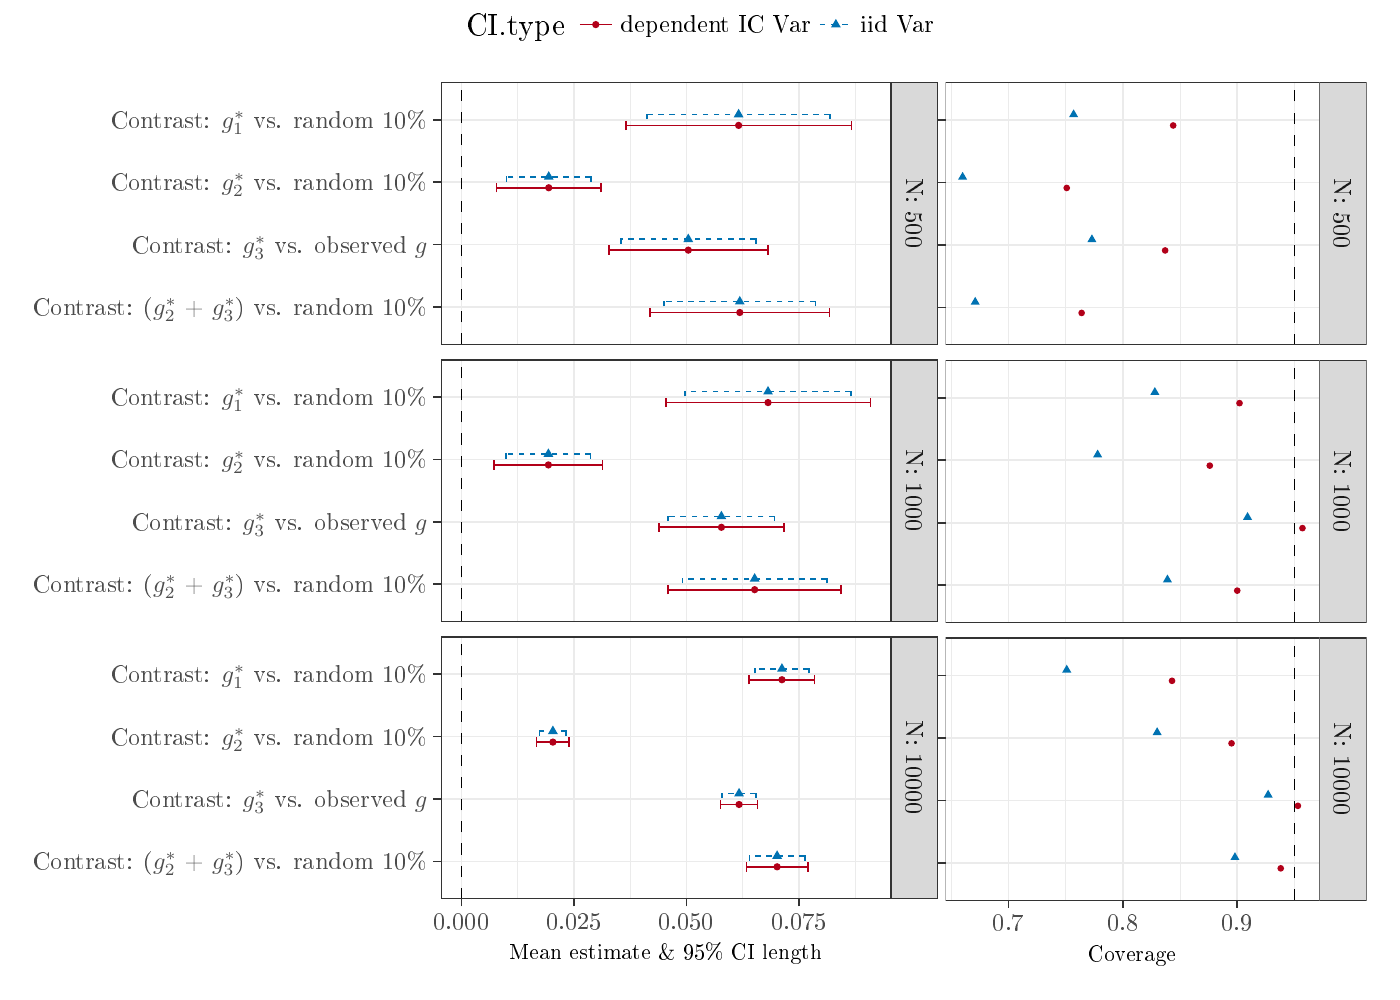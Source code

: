 % Created by tikzDevice version 0.10.1 on 2017-09-20 15:51:37
% !TEX encoding = UTF-8 Unicode
\documentclass[english]{article}
\nonstopmode

\usepackage{tikz}

\usepackage[active,tightpage,psfixbb]{preview}

\PreviewEnvironment{pgfpicture}

\setlength\PreviewBorder{0pt}

\newcommand{\SweaveOpts}[1]{}  % do not interfere with LaTeX
\newcommand{\SweaveInput}[1]{} % because they are not real TeX commands
\newcommand{\Sexpr}[1]{}       % will only be parsed by R

 % \documentclass[a4paper]{article}
\usepackage[T1]{fontenc}
\usepackage[latin9]{inputenc} % \usepackage[utf8]{inputenc}
\usepackage{geometry}
% \geometry{verbose,tmargin=2cm,bmargin=2cm,lmargin=3cm,rmargin=3cm}
\usepackage{amsthm, amsmath,amssymb} % ,amsfonts
\usepackage{setspace}
\usepackage{esint}
\usepackage[authoryear]{natbib}
\onehalfspacing

\makeatletter
\usepackage{authblk}
\usepackage[multiple]{footmisc}
\usepackage{pdflscape}
\usepackage{booktabs}

% \usepackage{jheppub}
%%\usepackage[round]{natbib}
\usepackage[colorlinks=true,urlcolor=blue]{hyperref}
\usepackage{graphicx}
\usepackage{pdflscape}
\usepackage{color}
\usepackage{float}

\definecolor{blue}{rgb}{.2,.2,.7}
\definecolor{red}{rgb}{.7,.2,.2}
\definecolor{green}{rgb}{0,.6,.3}
\definecolor{gray}{rgb}{0.45,0.45,0.45}
\newcommand{\btext}[1]{\textcolor{blue}{#1}}
\newcommand{\rtext}[1]{\textcolor{red}{#1}}
\newcommand{\gtext}[1]{\textcolor{green}{#1}}
\newcommand{\wtext}[1]{\textcolor{white}{#1}}
\newcommand{\old}[1]{\textcolor{gray}{#1}}
\definecolor{gray90}{RGB}{229,229,229}
\definecolor{gray77}{RGB}{196,196,196}
\definecolor{gray60}{RGB}{153,153,153}

\renewcommand{\thefootnote}{\alph{footnote}}
%%\newcommand{\acronym}[1]{\textsc{#1}}
%%\newcommand{\class}[1]{\mbox{\textsf{#1}}}
\newcommand{\code}[1]{\mbox{\texttt{#1}}}
\newcommand{\pkg}[1]{{\normalfont\fontseries{b}\selectfont #1}}
\newcommand{\proglang}[1]{\textsf{#1}}

\newcommand\XOR{\mathbin{\char`\^}}
\newcommand\independent{\protect\mathpalette{\protect\independenT}{\perp}}
\def\independenT#1#2{\mathrel{\rlap{$#1#2$}\mkern2mu{#1#2}}}

\theoremstyle{plain}
\newtheorem*{thm*}{\protect\theoremname}
\theoremstyle{plain}
\newtheorem*{lem*}{\protect\lemmaname}

\makeatother
\usepackage{babel}
\providecommand{\lemmaname}{Lemma}
\providecommand{\theoremname}{Theorem}


%\VignetteEngine{knitr::knitr}
%\VignetteIndexEntry{Introduction}



\begin{document}

\begin{tikzpicture}[x=1pt,y=1pt]
\definecolor{fillColor}{RGB}{255,255,255}
\path[use as bounding box,fill=fillColor,fill opacity=0.00] (0,0) rectangle (505.89,361.35);
\begin{scope}
\path[clip] (  0.00,  0.00) rectangle (505.89,361.35);
\definecolor{fillColor}{RGB}{255,255,255}

\path[fill=fillColor] (162.70,339.55) rectangle (343.19,365.38);
\end{scope}
\begin{scope}
\path[clip] (  0.00,  0.00) rectangle (505.89,361.35);
\definecolor{drawColor}{RGB}{0,0,0}

\node[text=drawColor,anchor=base west,inner sep=0pt, outer sep=0pt, scale=  1.10] at (168.39,348.68) {CI.type};
\end{scope}
\begin{scope}
\path[clip] (  0.00,  0.00) rectangle (505.89,361.35);
\definecolor{fillColor}{RGB}{255,255,255}

\path[fill=fillColor] (208.05,345.24) rectangle (222.51,359.69);
\end{scope}
\begin{scope}
\path[clip] (  0.00,  0.00) rectangle (505.89,361.35);
\definecolor{fillColor}{RGB}{178,0,25}

\path[fill=fillColor] (215.28,352.46) circle (  1.32);
\end{scope}
\begin{scope}
\path[clip] (  0.00,  0.00) rectangle (505.89,361.35);
\definecolor{drawColor}{RGB}{178,0,25}

\path[draw=drawColor,line width= 0.6pt,line join=round] (209.50,352.46) -- (221.06,352.46);
\end{scope}
\begin{scope}
\path[clip] (  0.00,  0.00) rectangle (505.89,361.35);
\definecolor{fillColor}{RGB}{255,255,255}

\path[fill=fillColor] (294.82,345.24) rectangle (309.27,359.69);
\end{scope}
\begin{scope}
\path[clip] (  0.00,  0.00) rectangle (505.89,361.35);
\definecolor{fillColor}{RGB}{0,114,178}

\path[fill=fillColor] (302.04,354.52) --
	(303.82,351.44) --
	(300.27,351.44) --
	cycle;
\end{scope}
\begin{scope}
\path[clip] (  0.00,  0.00) rectangle (505.89,361.35);
\definecolor{drawColor}{RGB}{0,114,178}

\path[draw=drawColor,line width= 0.6pt,dash pattern=on 2pt off 2pt ,line join=round] (296.26,352.46) -- (307.83,352.46);
\end{scope}
\begin{scope}
\path[clip] (  0.00,  0.00) rectangle (505.89,361.35);
\definecolor{drawColor}{RGB}{0,0,0}

\node[text=drawColor,anchor=base west,inner sep=0pt, outer sep=0pt, scale=  0.88] at (224.31,349.43) {dependent IC Var};
\end{scope}
\begin{scope}
\path[clip] (  0.00,  0.00) rectangle (505.89,361.35);
\definecolor{drawColor}{RGB}{0,0,0}

\node[text=drawColor,anchor=base west,inner sep=0pt, outer sep=0pt, scale=  0.88] at (311.08,349.43) {iid Var};
\end{scope}
\begin{scope}
\path[clip] (  0.00,  0.00) rectangle (338.95,343.58);
\definecolor{drawColor}{RGB}{255,255,255}
\definecolor{fillColor}{RGB}{255,255,255}

\path[draw=drawColor,line width= 0.6pt,line join=round,line cap=round,fill=fillColor] (  0.00,  0.00) rectangle (338.95,343.58);
\end{scope}
\begin{scope}
\path[clip] (159.38,236.88) rectangle (321.89,331.53);
\definecolor{fillColor}{RGB}{255,255,255}

\path[fill=fillColor] (159.38,236.88) rectangle (321.89,331.53);
\definecolor{drawColor}{gray}{0.92}

\path[draw=drawColor,line width= 0.3pt,line join=round] (187.09,236.88) --
	(187.09,331.53);

\path[draw=drawColor,line width= 0.3pt,line join=round] (227.72,236.88) --
	(227.72,331.53);

\path[draw=drawColor,line width= 0.3pt,line join=round] (268.35,236.88) --
	(268.35,331.53);

\path[draw=drawColor,line width= 0.3pt,line join=round] (308.99,236.88) --
	(308.99,331.53);

\path[draw=drawColor,line width= 0.6pt,line join=round] (159.38,250.40) --
	(321.89,250.40);

\path[draw=drawColor,line width= 0.6pt,line join=round] (159.38,272.94) --
	(321.89,272.94);

\path[draw=drawColor,line width= 0.6pt,line join=round] (159.38,295.47) --
	(321.89,295.47);

\path[draw=drawColor,line width= 0.6pt,line join=round] (159.38,318.01) --
	(321.89,318.01);

\path[draw=drawColor,line width= 0.6pt,line join=round] (166.77,236.88) --
	(166.77,331.53);

\path[draw=drawColor,line width= 0.6pt,line join=round] (207.40,236.88) --
	(207.40,331.53);

\path[draw=drawColor,line width= 0.6pt,line join=round] (248.04,236.88) --
	(248.04,331.53);

\path[draw=drawColor,line width= 0.6pt,line join=round] (288.67,236.88) --
	(288.67,331.53);
\definecolor{fillColor}{RGB}{0,114,178}

\path[fill=fillColor] (267.32,254.42) --
	(269.09,251.35) --
	(265.54,251.35) --
	cycle;
\definecolor{fillColor}{RGB}{178,0,25}

\path[fill=fillColor] (267.32,248.43) circle (  1.32);
\definecolor{fillColor}{RGB}{0,114,178}

\path[fill=fillColor] (248.71,276.96) --
	(250.49,273.88) --
	(246.94,273.88) --
	cycle;
\definecolor{fillColor}{RGB}{178,0,25}

\path[fill=fillColor] (248.71,270.96) circle (  1.32);
\definecolor{fillColor}{RGB}{0,114,178}

\path[fill=fillColor] (198.28,299.50) --
	(200.06,296.42) --
	(196.50,296.42) --
	cycle;
\definecolor{fillColor}{RGB}{178,0,25}

\path[fill=fillColor] (198.28,293.50) circle (  1.32);
\definecolor{fillColor}{RGB}{0,114,178}

\path[fill=fillColor] (266.90,322.04) --
	(268.67,318.96) --
	(265.12,318.96) --
	cycle;
\definecolor{fillColor}{RGB}{178,0,25}

\path[fill=fillColor] (266.90,316.04) circle (  1.32);
\definecolor{drawColor}{RGB}{0,114,178}

\path[draw=drawColor,line width= 0.6pt,dash pattern=on 2pt off 2pt ,line join=round] (294.70,250.68) --
	(294.70,254.06);

\path[draw=drawColor,line width= 0.6pt,dash pattern=on 2pt off 2pt ,line join=round] (294.70,252.37) --
	(239.93,252.37);

\path[draw=drawColor,line width= 0.6pt,dash pattern=on 2pt off 2pt ,line join=round] (239.93,250.68) --
	(239.93,254.06);
\definecolor{drawColor}{RGB}{178,0,25}

\path[draw=drawColor,line width= 0.6pt,line join=round] (299.68,246.74) --
	(299.68,250.12);

\path[draw=drawColor,line width= 0.6pt,line join=round] (299.68,248.43) --
	(234.95,248.43);

\path[draw=drawColor,line width= 0.6pt,line join=round] (234.95,246.74) --
	(234.95,250.12);
\definecolor{drawColor}{RGB}{0,114,178}

\path[draw=drawColor,line width= 0.6pt,dash pattern=on 2pt off 2pt ,line join=round] (273.07,273.22) --
	(273.07,276.60);

\path[draw=drawColor,line width= 0.6pt,dash pattern=on 2pt off 2pt ,line join=round] (273.07,274.91) --
	(224.35,274.91);

\path[draw=drawColor,line width= 0.6pt,dash pattern=on 2pt off 2pt ,line join=round] (224.35,273.22) --
	(224.35,276.60);
\definecolor{drawColor}{RGB}{178,0,25}

\path[draw=drawColor,line width= 0.6pt,line join=round] (277.43,269.27) --
	(277.43,272.66);

\path[draw=drawColor,line width= 0.6pt,line join=round] (277.43,270.96) --
	(220.00,270.96);

\path[draw=drawColor,line width= 0.6pt,line join=round] (220.00,269.27) --
	(220.00,272.66);
\definecolor{drawColor}{RGB}{0,114,178}

\path[draw=drawColor,line width= 0.6pt,dash pattern=on 2pt off 2pt ,line join=round] (213.55,295.76) --
	(213.55,299.14);

\path[draw=drawColor,line width= 0.6pt,dash pattern=on 2pt off 2pt ,line join=round] (213.55,297.45) --
	(183.01,297.45);

\path[draw=drawColor,line width= 0.6pt,dash pattern=on 2pt off 2pt ,line join=round] (183.01,295.76) --
	(183.01,299.14);
\definecolor{drawColor}{RGB}{178,0,25}

\path[draw=drawColor,line width= 0.6pt,line join=round] (217.19,291.81) --
	(217.19,295.19);

\path[draw=drawColor,line width= 0.6pt,line join=round] (217.19,293.50) --
	(179.37,293.50);

\path[draw=drawColor,line width= 0.6pt,line join=round] (179.37,291.81) --
	(179.37,295.19);
\definecolor{drawColor}{RGB}{0,114,178}

\path[draw=drawColor,line width= 0.6pt,dash pattern=on 2pt off 2pt ,line join=round] (299.91,318.29) --
	(299.91,321.67);

\path[draw=drawColor,line width= 0.6pt,dash pattern=on 2pt off 2pt ,line join=round] (299.91,319.98) --
	(233.88,319.98);

\path[draw=drawColor,line width= 0.6pt,dash pattern=on 2pt off 2pt ,line join=round] (233.88,318.29) --
	(233.88,321.67);
\definecolor{drawColor}{RGB}{178,0,25}

\path[draw=drawColor,line width= 0.6pt,line join=round] (307.65,314.35) --
	(307.65,317.73);

\path[draw=drawColor,line width= 0.6pt,line join=round] (307.65,316.04) --
	(226.14,316.04);

\path[draw=drawColor,line width= 0.6pt,line join=round] (226.14,314.35) --
	(226.14,317.73);
\definecolor{drawColor}{RGB}{0,0,0}

\path[draw=drawColor,line width= 0.6pt,dash pattern=on 4pt off 4pt ,line join=round] (166.77,236.88) -- (166.77,331.53);
\definecolor{drawColor}{gray}{0.20}

\path[draw=drawColor,line width= 0.6pt,line join=round,line cap=round] (159.38,236.88) rectangle (321.89,331.53);
\end{scope}
\begin{scope}
\path[clip] (159.38,136.72) rectangle (321.89,231.38);
\definecolor{fillColor}{RGB}{255,255,255}

\path[fill=fillColor] (159.38,136.72) rectangle (321.89,231.38);
\definecolor{drawColor}{gray}{0.92}

\path[draw=drawColor,line width= 0.3pt,line join=round] (187.09,136.72) --
	(187.09,231.38);

\path[draw=drawColor,line width= 0.3pt,line join=round] (227.72,136.72) --
	(227.72,231.38);

\path[draw=drawColor,line width= 0.3pt,line join=round] (268.35,136.72) --
	(268.35,231.38);

\path[draw=drawColor,line width= 0.3pt,line join=round] (308.99,136.72) --
	(308.99,231.38);

\path[draw=drawColor,line width= 0.6pt,line join=round] (159.38,150.24) --
	(321.89,150.24);

\path[draw=drawColor,line width= 0.6pt,line join=round] (159.38,172.78) --
	(321.89,172.78);

\path[draw=drawColor,line width= 0.6pt,line join=round] (159.38,195.32) --
	(321.89,195.32);

\path[draw=drawColor,line width= 0.6pt,line join=round] (159.38,217.86) --
	(321.89,217.86);

\path[draw=drawColor,line width= 0.6pt,line join=round] (166.77,136.72) --
	(166.77,231.38);

\path[draw=drawColor,line width= 0.6pt,line join=round] (207.40,136.72) --
	(207.40,231.38);

\path[draw=drawColor,line width= 0.6pt,line join=round] (248.04,136.72) --
	(248.04,231.38);

\path[draw=drawColor,line width= 0.6pt,line join=round] (288.67,136.72) --
	(288.67,231.38);
\definecolor{fillColor}{RGB}{0,114,178}

\path[fill=fillColor] (272.69,154.27) --
	(274.47,151.19) --
	(270.91,151.19) --
	cycle;
\definecolor{fillColor}{RGB}{178,0,25}

\path[fill=fillColor] (272.69,148.27) circle (  1.32);
\definecolor{fillColor}{RGB}{0,114,178}

\path[fill=fillColor] (260.68,176.80) --
	(262.45,173.73) --
	(258.90,173.73) --
	cycle;
\definecolor{fillColor}{RGB}{178,0,25}

\path[fill=fillColor] (260.68,170.81) circle (  1.32);
\definecolor{fillColor}{RGB}{0,114,178}

\path[fill=fillColor] (198.16,199.34) --
	(199.94,196.26) --
	(196.38,196.26) --
	cycle;
\definecolor{fillColor}{RGB}{178,0,25}

\path[fill=fillColor] (198.16,193.35) circle (  1.32);
\definecolor{fillColor}{RGB}{0,114,178}

\path[fill=fillColor] (277.52,221.88) --
	(279.30,218.80) --
	(275.75,218.80) --
	cycle;
\definecolor{fillColor}{RGB}{178,0,25}

\path[fill=fillColor] (277.52,215.88) circle (  1.32);
\definecolor{drawColor}{RGB}{0,114,178}

\path[draw=drawColor,line width= 0.6pt,dash pattern=on 2pt off 2pt ,line join=round] (298.77,150.53) --
	(298.77,153.91);

\path[draw=drawColor,line width= 0.6pt,dash pattern=on 2pt off 2pt ,line join=round] (298.77,152.22) --
	(246.61,152.22);

\path[draw=drawColor,line width= 0.6pt,dash pattern=on 2pt off 2pt ,line join=round] (246.61,150.53) --
	(246.61,153.91);
\definecolor{drawColor}{RGB}{178,0,25}

\path[draw=drawColor,line width= 0.6pt,line join=round] (303.89,146.58) --
	(303.89,149.96);

\path[draw=drawColor,line width= 0.6pt,line join=round] (303.89,148.27) --
	(241.48,148.27);

\path[draw=drawColor,line width= 0.6pt,line join=round] (241.48,146.58) --
	(241.48,149.96);
\definecolor{drawColor}{RGB}{0,114,178}

\path[draw=drawColor,line width= 0.6pt,dash pattern=on 2pt off 2pt ,line join=round] (279.88,173.06) --
	(279.88,176.44);

\path[draw=drawColor,line width= 0.6pt,dash pattern=on 2pt off 2pt ,line join=round] (279.88,174.75) --
	(241.47,174.75);

\path[draw=drawColor,line width= 0.6pt,dash pattern=on 2pt off 2pt ,line join=round] (241.47,173.06) --
	(241.47,176.44);
\definecolor{drawColor}{RGB}{178,0,25}

\path[draw=drawColor,line width= 0.6pt,line join=round] (283.18,169.12) --
	(283.18,172.50);

\path[draw=drawColor,line width= 0.6pt,line join=round] (283.18,170.81) --
	(238.18,170.81);

\path[draw=drawColor,line width= 0.6pt,line join=round] (238.18,169.12) --
	(238.18,172.50);
\definecolor{drawColor}{RGB}{0,114,178}

\path[draw=drawColor,line width= 0.6pt,dash pattern=on 2pt off 2pt ,line join=round] (213.40,195.60) --
	(213.40,198.98);

\path[draw=drawColor,line width= 0.6pt,dash pattern=on 2pt off 2pt ,line join=round] (213.40,197.29) --
	(182.92,197.29);

\path[draw=drawColor,line width= 0.6pt,dash pattern=on 2pt off 2pt ,line join=round] (182.92,195.60) --
	(182.92,198.98);
\definecolor{drawColor}{RGB}{178,0,25}

\path[draw=drawColor,line width= 0.6pt,line join=round] (217.75,191.66) --
	(217.75,195.04);

\path[draw=drawColor,line width= 0.6pt,line join=round] (217.75,193.35) --
	(178.57,193.35);

\path[draw=drawColor,line width= 0.6pt,line join=round] (178.57,191.66) --
	(178.57,195.04);
\definecolor{drawColor}{RGB}{0,114,178}

\path[draw=drawColor,line width= 0.6pt,dash pattern=on 2pt off 2pt ,line join=round] (307.51,218.14) --
	(307.51,221.52);

\path[draw=drawColor,line width= 0.6pt,dash pattern=on 2pt off 2pt ,line join=round] (307.51,219.83) --
	(247.54,219.83);

\path[draw=drawColor,line width= 0.6pt,dash pattern=on 2pt off 2pt ,line join=round] (247.54,218.14) --
	(247.54,221.52);
\definecolor{drawColor}{RGB}{178,0,25}

\path[draw=drawColor,line width= 0.6pt,line join=round] (314.50,214.19) --
	(314.50,217.57);

\path[draw=drawColor,line width= 0.6pt,line join=round] (314.50,215.88) --
	(240.55,215.88);

\path[draw=drawColor,line width= 0.6pt,line join=round] (240.55,214.19) --
	(240.55,217.57);
\definecolor{drawColor}{RGB}{0,0,0}

\path[draw=drawColor,line width= 0.6pt,dash pattern=on 4pt off 4pt ,line join=round] (166.77,136.72) -- (166.77,231.38);
\definecolor{drawColor}{gray}{0.20}

\path[draw=drawColor,line width= 0.6pt,line join=round,line cap=round] (159.38,136.72) rectangle (321.89,231.38);
\end{scope}
\begin{scope}
\path[clip] (159.38, 36.56) rectangle (321.89,131.22);
\definecolor{fillColor}{RGB}{255,255,255}

\path[fill=fillColor] (159.38, 36.56) rectangle (321.89,131.22);
\definecolor{drawColor}{gray}{0.92}

\path[draw=drawColor,line width= 0.3pt,line join=round] (187.09, 36.56) --
	(187.09,131.22);

\path[draw=drawColor,line width= 0.3pt,line join=round] (227.72, 36.56) --
	(227.72,131.22);

\path[draw=drawColor,line width= 0.3pt,line join=round] (268.35, 36.56) --
	(268.35,131.22);

\path[draw=drawColor,line width= 0.3pt,line join=round] (308.99, 36.56) --
	(308.99,131.22);

\path[draw=drawColor,line width= 0.6pt,line join=round] (159.38, 50.09) --
	(321.89, 50.09);

\path[draw=drawColor,line width= 0.6pt,line join=round] (159.38, 72.62) --
	(321.89, 72.62);

\path[draw=drawColor,line width= 0.6pt,line join=round] (159.38, 95.16) --
	(321.89, 95.16);

\path[draw=drawColor,line width= 0.6pt,line join=round] (159.38,117.70) --
	(321.89,117.70);

\path[draw=drawColor,line width= 0.6pt,line join=round] (166.77, 36.56) --
	(166.77,131.22);

\path[draw=drawColor,line width= 0.6pt,line join=round] (207.40, 36.56) --
	(207.40,131.22);

\path[draw=drawColor,line width= 0.6pt,line join=round] (248.04, 36.56) --
	(248.04,131.22);

\path[draw=drawColor,line width= 0.6pt,line join=round] (288.67, 36.56) --
	(288.67,131.22);
\definecolor{fillColor}{RGB}{0,114,178}

\path[fill=fillColor] (280.81, 54.11) --
	(282.59, 51.03) --
	(279.03, 51.03) --
	cycle;
\definecolor{fillColor}{RGB}{178,0,25}

\path[fill=fillColor] (280.81, 48.12) circle (  1.32);
\definecolor{fillColor}{RGB}{0,114,178}

\path[fill=fillColor] (267.06, 76.65) --
	(268.83, 73.57) --
	(265.28, 73.57) --
	cycle;
\definecolor{fillColor}{RGB}{178,0,25}

\path[fill=fillColor] (267.06, 70.65) circle (  1.32);
\definecolor{fillColor}{RGB}{0,114,178}

\path[fill=fillColor] (199.79, 99.19) --
	(201.56, 96.11) --
	(198.01, 96.11) --
	cycle;
\definecolor{fillColor}{RGB}{178,0,25}

\path[fill=fillColor] (199.79, 93.19) circle (  1.32);
\definecolor{fillColor}{RGB}{0,114,178}

\path[fill=fillColor] (282.55,121.72) --
	(284.33,118.64) --
	(280.77,118.64) --
	cycle;
\definecolor{fillColor}{RGB}{178,0,25}

\path[fill=fillColor] (282.55,115.73) circle (  1.32);
\definecolor{drawColor}{RGB}{0,114,178}

\path[draw=drawColor,line width= 0.6pt,dash pattern=on 2pt off 2pt ,line join=round] (290.83, 50.37) --
	(290.83, 53.75);

\path[draw=drawColor,line width= 0.6pt,dash pattern=on 2pt off 2pt ,line join=round] (290.83, 52.06) --
	(270.79, 52.06);

\path[draw=drawColor,line width= 0.6pt,dash pattern=on 2pt off 2pt ,line join=round] (270.79, 50.37) --
	(270.79, 53.75);
\definecolor{drawColor}{RGB}{178,0,25}

\path[draw=drawColor,line width= 0.6pt,line join=round] (291.93, 46.42) --
	(291.93, 49.81);

\path[draw=drawColor,line width= 0.6pt,line join=round] (291.93, 48.12) --
	(269.69, 48.12);

\path[draw=drawColor,line width= 0.6pt,line join=round] (269.69, 46.42) --
	(269.69, 49.81);
\definecolor{drawColor}{RGB}{0,114,178}

\path[draw=drawColor,line width= 0.6pt,dash pattern=on 2pt off 2pt ,line join=round] (273.16, 72.91) --
	(273.16, 76.29);

\path[draw=drawColor,line width= 0.6pt,dash pattern=on 2pt off 2pt ,line join=round] (273.16, 74.60) --
	(260.96, 74.60);

\path[draw=drawColor,line width= 0.6pt,dash pattern=on 2pt off 2pt ,line join=round] (260.96, 72.91) --
	(260.96, 76.29);
\definecolor{drawColor}{RGB}{178,0,25}

\path[draw=drawColor,line width= 0.6pt,line join=round] (273.75, 68.96) --
	(273.75, 72.34);

\path[draw=drawColor,line width= 0.6pt,line join=round] (273.75, 70.65) --
	(260.36, 70.65);

\path[draw=drawColor,line width= 0.6pt,line join=round] (260.36, 68.96) --
	(260.36, 72.34);
\definecolor{drawColor}{RGB}{0,114,178}

\path[draw=drawColor,line width= 0.6pt,dash pattern=on 2pt off 2pt ,line join=round] (204.64, 95.44) --
	(204.64, 98.82);

\path[draw=drawColor,line width= 0.6pt,dash pattern=on 2pt off 2pt ,line join=round] (204.64, 97.13) --
	(194.93, 97.13);

\path[draw=drawColor,line width= 0.6pt,dash pattern=on 2pt off 2pt ,line join=round] (194.93, 95.44) --
	(194.93, 98.82);
\definecolor{drawColor}{RGB}{178,0,25}

\path[draw=drawColor,line width= 0.6pt,line join=round] (205.68, 91.50) --
	(205.68, 94.88);

\path[draw=drawColor,line width= 0.6pt,line join=round] (205.68, 93.19) --
	(193.90, 93.19);

\path[draw=drawColor,line width= 0.6pt,line join=round] (193.90, 91.50) --
	(193.90, 94.88);
\definecolor{drawColor}{RGB}{0,114,178}

\path[draw=drawColor,line width= 0.6pt,dash pattern=on 2pt off 2pt ,line join=round] (292.26,117.98) --
	(292.26,121.36);

\path[draw=drawColor,line width= 0.6pt,dash pattern=on 2pt off 2pt ,line join=round] (292.26,119.67) --
	(272.84,119.67);

\path[draw=drawColor,line width= 0.6pt,dash pattern=on 2pt off 2pt ,line join=round] (272.84,117.98) --
	(272.84,121.36);
\definecolor{drawColor}{RGB}{178,0,25}

\path[draw=drawColor,line width= 0.6pt,line join=round] (294.37,114.04) --
	(294.37,117.42);

\path[draw=drawColor,line width= 0.6pt,line join=round] (294.37,115.73) --
	(270.73,115.73);

\path[draw=drawColor,line width= 0.6pt,line join=round] (270.73,114.04) --
	(270.73,117.42);
\definecolor{drawColor}{RGB}{0,0,0}

\path[draw=drawColor,line width= 0.6pt,dash pattern=on 4pt off 4pt ,line join=round] (166.77, 36.56) -- (166.77,131.22);
\definecolor{drawColor}{gray}{0.20}

\path[draw=drawColor,line width= 0.6pt,line join=round,line cap=round] (159.38, 36.56) rectangle (321.89,131.22);
\end{scope}
\begin{scope}
\path[clip] (321.89,236.88) rectangle (338.95,331.53);
\definecolor{drawColor}{gray}{0.20}
\definecolor{fillColor}{gray}{0.85}

\path[draw=drawColor,line width= 0.6pt,line join=round,line cap=round,fill=fillColor] (321.89,236.88) rectangle (338.95,331.53);
\definecolor{drawColor}{gray}{0.10}

\node[text=drawColor,rotate=-90.00,anchor=base,inner sep=0pt, outer sep=0pt, scale=  0.88] at (327.39,284.21) {N: 500};
\end{scope}
\begin{scope}
\path[clip] (321.89,136.72) rectangle (338.95,231.38);
\definecolor{drawColor}{gray}{0.20}
\definecolor{fillColor}{gray}{0.85}

\path[draw=drawColor,line width= 0.6pt,line join=round,line cap=round,fill=fillColor] (321.89,136.72) rectangle (338.95,231.38);
\definecolor{drawColor}{gray}{0.10}

\node[text=drawColor,rotate=-90.00,anchor=base,inner sep=0pt, outer sep=0pt, scale=  0.88] at (327.39,184.05) {N: 1000};
\end{scope}
\begin{scope}
\path[clip] (321.89, 36.56) rectangle (338.95,131.22);
\definecolor{drawColor}{gray}{0.20}
\definecolor{fillColor}{gray}{0.85}

\path[draw=drawColor,line width= 0.6pt,line join=round,line cap=round,fill=fillColor] (321.89, 36.56) rectangle (338.95,131.22);
\definecolor{drawColor}{gray}{0.10}

\node[text=drawColor,rotate=-90.00,anchor=base,inner sep=0pt, outer sep=0pt, scale=  0.88] at (327.39, 83.89) {N: 10000};
\end{scope}
\begin{scope}
\path[clip] (  0.00,  0.00) rectangle (505.89,361.35);
\definecolor{drawColor}{gray}{0.20}

\path[draw=drawColor,line width= 0.6pt,line join=round] (166.77, 33.81) --
	(166.77, 36.56);

\path[draw=drawColor,line width= 0.6pt,line join=round] (207.40, 33.81) --
	(207.40, 36.56);

\path[draw=drawColor,line width= 0.6pt,line join=round] (248.04, 33.81) --
	(248.04, 36.56);

\path[draw=drawColor,line width= 0.6pt,line join=round] (288.67, 33.81) --
	(288.67, 36.56);
\end{scope}
\begin{scope}
\path[clip] (  0.00,  0.00) rectangle (505.89,361.35);
\definecolor{drawColor}{gray}{0.30}

\node[text=drawColor,anchor=base,inner sep=0pt, outer sep=0pt, scale=  0.88] at (166.77, 25.55) {0.000};

\node[text=drawColor,anchor=base,inner sep=0pt, outer sep=0pt, scale=  0.88] at (207.40, 25.55) {0.025};

\node[text=drawColor,anchor=base,inner sep=0pt, outer sep=0pt, scale=  0.88] at (248.04, 25.55) {0.050};

\node[text=drawColor,anchor=base,inner sep=0pt, outer sep=0pt, scale=  0.88] at (288.67, 25.55) {0.075};
\end{scope}
\begin{scope}
\path[clip] (  0.00,  0.00) rectangle (505.89,361.35);
\definecolor{drawColor}{gray}{0.30}

\node[text=drawColor,anchor=base east,inner sep=0pt, outer sep=0pt, scale=  0.88] at (154.43,247.37) {Contrast: ($g^*_2$ + $g^*_3$) vs. random 10\%};

\node[text=drawColor,anchor=base east,inner sep=0pt, outer sep=0pt, scale=  0.88] at (154.43,269.91) {Contrast: $g^*_3$ vs. observed $g$};

\node[text=drawColor,anchor=base east,inner sep=0pt, outer sep=0pt, scale=  0.88] at (154.43,292.44) {Contrast: $g^*_2$ vs. random 10\%};

\node[text=drawColor,anchor=base east,inner sep=0pt, outer sep=0pt, scale=  0.88] at (154.43,314.98) {Contrast: $g^*_1$ vs. random 10\%};
\end{scope}
\begin{scope}
\path[clip] (  0.00,  0.00) rectangle (505.89,361.35);
\definecolor{drawColor}{gray}{0.20}

\path[draw=drawColor,line width= 0.6pt,line join=round] (156.63,250.40) --
	(159.38,250.40);

\path[draw=drawColor,line width= 0.6pt,line join=round] (156.63,272.94) --
	(159.38,272.94);

\path[draw=drawColor,line width= 0.6pt,line join=round] (156.63,295.47) --
	(159.38,295.47);

\path[draw=drawColor,line width= 0.6pt,line join=round] (156.63,318.01) --
	(159.38,318.01);
\end{scope}
\begin{scope}
\path[clip] (  0.00,  0.00) rectangle (505.89,361.35);
\definecolor{drawColor}{gray}{0.30}

\node[text=drawColor,anchor=base east,inner sep=0pt, outer sep=0pt, scale=  0.88] at (154.43,147.21) {Contrast: ($g^*_2$ + $g^*_3$) vs. random 10\%};

\node[text=drawColor,anchor=base east,inner sep=0pt, outer sep=0pt, scale=  0.88] at (154.43,169.75) {Contrast: $g^*_3$ vs. observed $g$};

\node[text=drawColor,anchor=base east,inner sep=0pt, outer sep=0pt, scale=  0.88] at (154.43,192.29) {Contrast: $g^*_2$ vs. random 10\%};

\node[text=drawColor,anchor=base east,inner sep=0pt, outer sep=0pt, scale=  0.88] at (154.43,214.82) {Contrast: $g^*_1$ vs. random 10\%};
\end{scope}
\begin{scope}
\path[clip] (  0.00,  0.00) rectangle (505.89,361.35);
\definecolor{drawColor}{gray}{0.20}

\path[draw=drawColor,line width= 0.6pt,line join=round] (156.63,150.24) --
	(159.38,150.24);

\path[draw=drawColor,line width= 0.6pt,line join=round] (156.63,172.78) --
	(159.38,172.78);

\path[draw=drawColor,line width= 0.6pt,line join=round] (156.63,195.32) --
	(159.38,195.32);

\path[draw=drawColor,line width= 0.6pt,line join=round] (156.63,217.86) --
	(159.38,217.86);
\end{scope}
\begin{scope}
\path[clip] (  0.00,  0.00) rectangle (505.89,361.35);
\definecolor{drawColor}{gray}{0.30}

\node[text=drawColor,anchor=base east,inner sep=0pt, outer sep=0pt, scale=  0.88] at (154.43, 47.06) {Contrast: ($g^*_2$ + $g^*_3$) vs. random 10\%};

\node[text=drawColor,anchor=base east,inner sep=0pt, outer sep=0pt, scale=  0.88] at (154.43, 69.59) {Contrast: $g^*_3$ vs. observed $g$};

\node[text=drawColor,anchor=base east,inner sep=0pt, outer sep=0pt, scale=  0.88] at (154.43, 92.13) {Contrast: $g^*_2$ vs. random 10\%};

\node[text=drawColor,anchor=base east,inner sep=0pt, outer sep=0pt, scale=  0.88] at (154.43,114.67) {Contrast: $g^*_1$ vs. random 10\%};
\end{scope}
\begin{scope}
\path[clip] (  0.00,  0.00) rectangle (505.89,361.35);
\definecolor{drawColor}{gray}{0.20}

\path[draw=drawColor,line width= 0.6pt,line join=round] (156.63, 50.09) --
	(159.38, 50.09);

\path[draw=drawColor,line width= 0.6pt,line join=round] (156.63, 72.62) --
	(159.38, 72.62);

\path[draw=drawColor,line width= 0.6pt,line join=round] (156.63, 95.16) --
	(159.38, 95.16);

\path[draw=drawColor,line width= 0.6pt,line join=round] (156.63,117.70) --
	(159.38,117.70);
\end{scope}
\begin{scope}
\path[clip] (  0.00,  0.00) rectangle (505.89,361.35);
\definecolor{drawColor}{RGB}{0,0,0}

\node[text=drawColor,anchor=base,inner sep=0pt, outer sep=0pt, scale=  0.80] at (240.64, 14.54) {Mean estimate \& 95\% CI length};
\end{scope}
\begin{scope}
\path[clip] (338.95,  0.00) rectangle (505.89,343.58);
\definecolor{drawColor}{RGB}{255,255,255}
\definecolor{fillColor}{RGB}{255,255,255}

\path[draw=drawColor,line width= 0.6pt,line join=round,line cap=round,fill=fillColor] (338.95,  0.00) rectangle (505.89,343.58);
\end{scope}
\begin{scope}
\path[clip] (341.70,236.69) rectangle (476.78,331.53);
\definecolor{fillColor}{RGB}{255,255,255}

\path[fill=fillColor] (341.70,236.69) rectangle (476.78,331.53);
\definecolor{drawColor}{gray}{0.92}

\path[draw=drawColor,line width= 0.3pt,line join=round] (343.70,236.69) --
	(343.70,331.53);

\path[draw=drawColor,line width= 0.3pt,line join=round] (385.05,236.69) --
	(385.05,331.53);

\path[draw=drawColor,line width= 0.3pt,line join=round] (426.40,236.69) --
	(426.40,331.53);

\path[draw=drawColor,line width= 0.3pt,line join=round] (467.75,236.69) --
	(467.75,331.53);

\path[draw=drawColor,line width= 0.6pt,line join=round] (341.70,250.24) --
	(476.78,250.24);

\path[draw=drawColor,line width= 0.6pt,line join=round] (341.70,272.82) --
	(476.78,272.82);

\path[draw=drawColor,line width= 0.6pt,line join=round] (341.70,295.40) --
	(476.78,295.40);

\path[draw=drawColor,line width= 0.6pt,line join=round] (341.70,317.98) --
	(476.78,317.98);

\path[draw=drawColor,line width= 0.6pt,line join=round] (364.38,236.69) --
	(364.38,331.53);

\path[draw=drawColor,line width= 0.6pt,line join=round] (405.73,236.69) --
	(405.73,331.53);

\path[draw=drawColor,line width= 0.6pt,line join=round] (447.07,236.69) --
	(447.07,331.53);
\definecolor{fillColor}{RGB}{0,114,178}

\path[fill=fillColor] (352.39,254.10) --
	(354.02,251.27) --
	(350.75,251.27) --
	cycle;
\definecolor{fillColor}{RGB}{178,0,25}

\path[fill=fillColor] (390.84,248.27) circle (  1.21);
\definecolor{fillColor}{RGB}{0,114,178}

\path[fill=fillColor] (394.56,276.68) --
	(396.19,273.86) --
	(392.93,273.86) --
	cycle;
\definecolor{fillColor}{RGB}{178,0,25}

\path[fill=fillColor] (421.02,270.85) circle (  1.21);
\definecolor{fillColor}{RGB}{0,114,178}

\path[fill=fillColor] (347.84,299.26) --
	(349.47,296.44) --
	(346.20,296.44) --
	cycle;
\definecolor{fillColor}{RGB}{178,0,25}

\path[fill=fillColor] (385.46,293.43) circle (  1.21);
\definecolor{fillColor}{RGB}{0,114,178}

\path[fill=fillColor] (387.95,321.85) --
	(389.58,319.02) --
	(386.31,319.02) --
	cycle;
\definecolor{fillColor}{RGB}{178,0,25}

\path[fill=fillColor] (423.92,316.01) circle (  1.21);
\definecolor{drawColor}{RGB}{0,0,0}

\path[draw=drawColor,line width= 0.6pt,dash pattern=on 4pt off 4pt ,line join=round] (467.75,236.69) -- (467.75,331.53);
\definecolor{drawColor}{gray}{0.20}

\path[draw=drawColor,line width= 0.6pt,line join=round,line cap=round] (341.70,236.69) rectangle (476.78,331.53);
\end{scope}
\begin{scope}
\path[clip] (341.70,136.35) rectangle (476.78,231.19);
\definecolor{fillColor}{RGB}{255,255,255}

\path[fill=fillColor] (341.70,136.35) rectangle (476.78,231.19);
\definecolor{drawColor}{gray}{0.92}

\path[draw=drawColor,line width= 0.3pt,line join=round] (343.70,136.35) --
	(343.70,231.19);

\path[draw=drawColor,line width= 0.3pt,line join=round] (385.05,136.35) --
	(385.05,231.19);

\path[draw=drawColor,line width= 0.3pt,line join=round] (426.40,136.35) --
	(426.40,231.19);

\path[draw=drawColor,line width= 0.3pt,line join=round] (467.75,136.35) --
	(467.75,231.19);

\path[draw=drawColor,line width= 0.6pt,line join=round] (341.70,149.90) --
	(476.78,149.90);

\path[draw=drawColor,line width= 0.6pt,line join=round] (341.70,172.48) --
	(476.78,172.48);

\path[draw=drawColor,line width= 0.6pt,line join=round] (341.70,195.06) --
	(476.78,195.06);

\path[draw=drawColor,line width= 0.6pt,line join=round] (341.70,217.64) --
	(476.78,217.64);

\path[draw=drawColor,line width= 0.6pt,line join=round] (364.38,136.35) --
	(364.38,231.19);

\path[draw=drawColor,line width= 0.6pt,line join=round] (405.73,136.35) --
	(405.73,231.19);

\path[draw=drawColor,line width= 0.6pt,line join=round] (447.07,136.35) --
	(447.07,231.19);
\definecolor{fillColor}{RGB}{0,114,178}

\path[fill=fillColor] (421.85,153.76) --
	(423.48,150.93) --
	(420.22,150.93) --
	cycle;
\definecolor{fillColor}{RGB}{178,0,25}

\path[fill=fillColor] (447.07,147.92) circle (  1.21);
\definecolor{fillColor}{RGB}{0,114,178}

\path[fill=fillColor] (450.80,176.34) --
	(452.43,173.51) --
	(449.16,173.51) --
	cycle;
\definecolor{fillColor}{RGB}{178,0,25}

\path[fill=fillColor] (470.64,170.51) circle (  1.21);
\definecolor{fillColor}{RGB}{0,114,178}

\path[fill=fillColor] (396.63,198.92) --
	(398.26,196.10) --
	(395.00,196.10) --
	cycle;
\definecolor{fillColor}{RGB}{178,0,25}

\path[fill=fillColor] (437.15,193.09) circle (  1.21);
\definecolor{fillColor}{RGB}{0,114,178}

\path[fill=fillColor] (417.30,221.50) --
	(418.94,218.68) --
	(415.67,218.68) --
	cycle;
\definecolor{fillColor}{RGB}{178,0,25}

\path[fill=fillColor] (447.90,215.67) circle (  1.21);
\definecolor{drawColor}{RGB}{0,0,0}

\path[draw=drawColor,line width= 0.6pt,dash pattern=on 4pt off 4pt ,line join=round] (467.75,136.35) -- (467.75,231.19);
\definecolor{drawColor}{gray}{0.20}

\path[draw=drawColor,line width= 0.6pt,line join=round,line cap=round] (341.70,136.35) rectangle (476.78,231.19);
\end{scope}
\begin{scope}
\path[clip] (341.70, 36.01) rectangle (476.78,130.85);
\definecolor{fillColor}{RGB}{255,255,255}

\path[fill=fillColor] (341.70, 36.01) rectangle (476.78,130.85);
\definecolor{drawColor}{gray}{0.92}

\path[draw=drawColor,line width= 0.3pt,line join=round] (343.70, 36.01) --
	(343.70,130.85);

\path[draw=drawColor,line width= 0.3pt,line join=round] (385.05, 36.01) --
	(385.05,130.85);

\path[draw=drawColor,line width= 0.3pt,line join=round] (426.40, 36.01) --
	(426.40,130.85);

\path[draw=drawColor,line width= 0.3pt,line join=round] (467.75, 36.01) --
	(467.75,130.85);

\path[draw=drawColor,line width= 0.6pt,line join=round] (341.70, 49.56) --
	(476.78, 49.56);

\path[draw=drawColor,line width= 0.6pt,line join=round] (341.70, 72.14) --
	(476.78, 72.14);

\path[draw=drawColor,line width= 0.6pt,line join=round] (341.70, 94.72) --
	(476.78, 94.72);

\path[draw=drawColor,line width= 0.6pt,line join=round] (341.70,117.30) --
	(476.78,117.30);

\path[draw=drawColor,line width= 0.6pt,line join=round] (364.38, 36.01) --
	(364.38,130.85);

\path[draw=drawColor,line width= 0.6pt,line join=round] (405.73, 36.01) --
	(405.73,130.85);

\path[draw=drawColor,line width= 0.6pt,line join=round] (447.07, 36.01) --
	(447.07,130.85);
\definecolor{fillColor}{RGB}{0,114,178}

\path[fill=fillColor] (446.25, 53.42) --
	(447.88, 50.59) --
	(444.61, 50.59) --
	cycle;
\definecolor{fillColor}{RGB}{178,0,25}

\path[fill=fillColor] (462.79, 47.58) circle (  1.21);
\definecolor{fillColor}{RGB}{0,114,178}

\path[fill=fillColor] (458.24, 76.00) --
	(459.87, 73.17) --
	(456.61, 73.17) --
	cycle;
\definecolor{fillColor}{RGB}{178,0,25}

\path[fill=fillColor] (468.99, 70.16) circle (  1.21);
\definecolor{fillColor}{RGB}{0,114,178}

\path[fill=fillColor] (418.13, 98.58) --
	(419.76, 95.75) --
	(416.50, 95.75) --
	cycle;
\definecolor{fillColor}{RGB}{178,0,25}

\path[fill=fillColor] (445.01, 92.75) circle (  1.21);
\definecolor{fillColor}{RGB}{0,114,178}

\path[fill=fillColor] (385.46,121.16) --
	(387.10,118.34) --
	(383.83,118.34) --
	cycle;
\definecolor{fillColor}{RGB}{178,0,25}

\path[fill=fillColor] (423.51,115.33) circle (  1.21);
\definecolor{drawColor}{RGB}{0,0,0}

\path[draw=drawColor,line width= 0.6pt,dash pattern=on 4pt off 4pt ,line join=round] (467.75, 36.01) -- (467.75,130.85);
\definecolor{drawColor}{gray}{0.20}

\path[draw=drawColor,line width= 0.6pt,line join=round,line cap=round] (341.70, 36.01) rectangle (476.78,130.85);
\end{scope}
\begin{scope}
\path[clip] (476.78,236.69) rectangle (493.85,331.53);
\definecolor{drawColor}{gray}{0.20}
\definecolor{fillColor}{gray}{0.85}

\path[draw=drawColor,line width= 0.6pt,line join=round,line cap=round,fill=fillColor] (476.78,236.69) rectangle (493.85,331.53);
\definecolor{drawColor}{gray}{0.10}

\node[text=drawColor,rotate=-90.00,anchor=base,inner sep=0pt, outer sep=0pt, scale=  0.88] at (482.28,284.11) {N: 500};
\end{scope}
\begin{scope}
\path[clip] (476.78,136.35) rectangle (493.85,231.19);
\definecolor{drawColor}{gray}{0.20}
\definecolor{fillColor}{gray}{0.85}

\path[draw=drawColor,line width= 0.6pt,line join=round,line cap=round,fill=fillColor] (476.78,136.35) rectangle (493.85,231.19);
\definecolor{drawColor}{gray}{0.10}

\node[text=drawColor,rotate=-90.00,anchor=base,inner sep=0pt, outer sep=0pt, scale=  0.88] at (482.28,183.77) {N: 1000};
\end{scope}
\begin{scope}
\path[clip] (476.78, 36.01) rectangle (493.85,130.85);
\definecolor{drawColor}{gray}{0.20}
\definecolor{fillColor}{gray}{0.85}

\path[draw=drawColor,line width= 0.6pt,line join=round,line cap=round,fill=fillColor] (476.78, 36.01) rectangle (493.85,130.85);
\definecolor{drawColor}{gray}{0.10}

\node[text=drawColor,rotate=-90.00,anchor=base,inner sep=0pt, outer sep=0pt, scale=  0.88] at (482.28, 83.43) {N: 10000};
\end{scope}
\begin{scope}
\path[clip] (  0.00,  0.00) rectangle (505.89,361.35);
\definecolor{drawColor}{gray}{0.20}

\path[draw=drawColor,line width= 0.6pt,line join=round] (364.38, 33.26) --
	(364.38, 36.01);

\path[draw=drawColor,line width= 0.6pt,line join=round] (405.73, 33.26) --
	(405.73, 36.01);

\path[draw=drawColor,line width= 0.6pt,line join=round] (447.07, 33.26) --
	(447.07, 36.01);
\end{scope}
\begin{scope}
\path[clip] (  0.00,  0.00) rectangle (505.89,361.35);
\definecolor{drawColor}{gray}{0.30}

\node[text=drawColor,anchor=base,inner sep=0pt, outer sep=0pt, scale=  0.88] at (364.38, 25.00) {0.7};

\node[text=drawColor,anchor=base,inner sep=0pt, outer sep=0pt, scale=  0.88] at (405.73, 25.00) {0.8};

\node[text=drawColor,anchor=base,inner sep=0pt, outer sep=0pt, scale=  0.88] at (447.07, 25.00) {0.9};
\end{scope}
\begin{scope}
\path[clip] (  0.00,  0.00) rectangle (505.89,361.35);
\definecolor{drawColor}{gray}{0.20}

\path[draw=drawColor,line width= 0.6pt,line join=round] (338.95,250.24) --
	(341.70,250.24);

\path[draw=drawColor,line width= 0.6pt,line join=round] (338.95,272.82) --
	(341.70,272.82);

\path[draw=drawColor,line width= 0.6pt,line join=round] (338.95,295.40) --
	(341.70,295.40);

\path[draw=drawColor,line width= 0.6pt,line join=round] (338.95,317.98) --
	(341.70,317.98);
\end{scope}
\begin{scope}
\path[clip] (  0.00,  0.00) rectangle (505.89,361.35);
\definecolor{drawColor}{gray}{0.20}

\path[draw=drawColor,line width= 0.6pt,line join=round] (338.95,149.90) --
	(341.70,149.90);

\path[draw=drawColor,line width= 0.6pt,line join=round] (338.95,172.48) --
	(341.70,172.48);

\path[draw=drawColor,line width= 0.6pt,line join=round] (338.95,195.06) --
	(341.70,195.06);

\path[draw=drawColor,line width= 0.6pt,line join=round] (338.95,217.64) --
	(341.70,217.64);
\end{scope}
\begin{scope}
\path[clip] (  0.00,  0.00) rectangle (505.89,361.35);
\definecolor{drawColor}{gray}{0.20}

\path[draw=drawColor,line width= 0.6pt,line join=round] (338.95, 49.56) --
	(341.70, 49.56);

\path[draw=drawColor,line width= 0.6pt,line join=round] (338.95, 72.14) --
	(341.70, 72.14);

\path[draw=drawColor,line width= 0.6pt,line join=round] (338.95, 94.72) --
	(341.70, 94.72);

\path[draw=drawColor,line width= 0.6pt,line join=round] (338.95,117.30) --
	(341.70,117.30);
\end{scope}
\begin{scope}
\path[clip] (  0.00,  0.00) rectangle (505.89,361.35);
\definecolor{drawColor}{RGB}{0,0,0}

\node[text=drawColor,anchor=base,inner sep=0pt, outer sep=0pt, scale=  0.80] at (409.24, 13.99) {Coverage};
\end{scope}
\end{tikzpicture}

\end{document}

